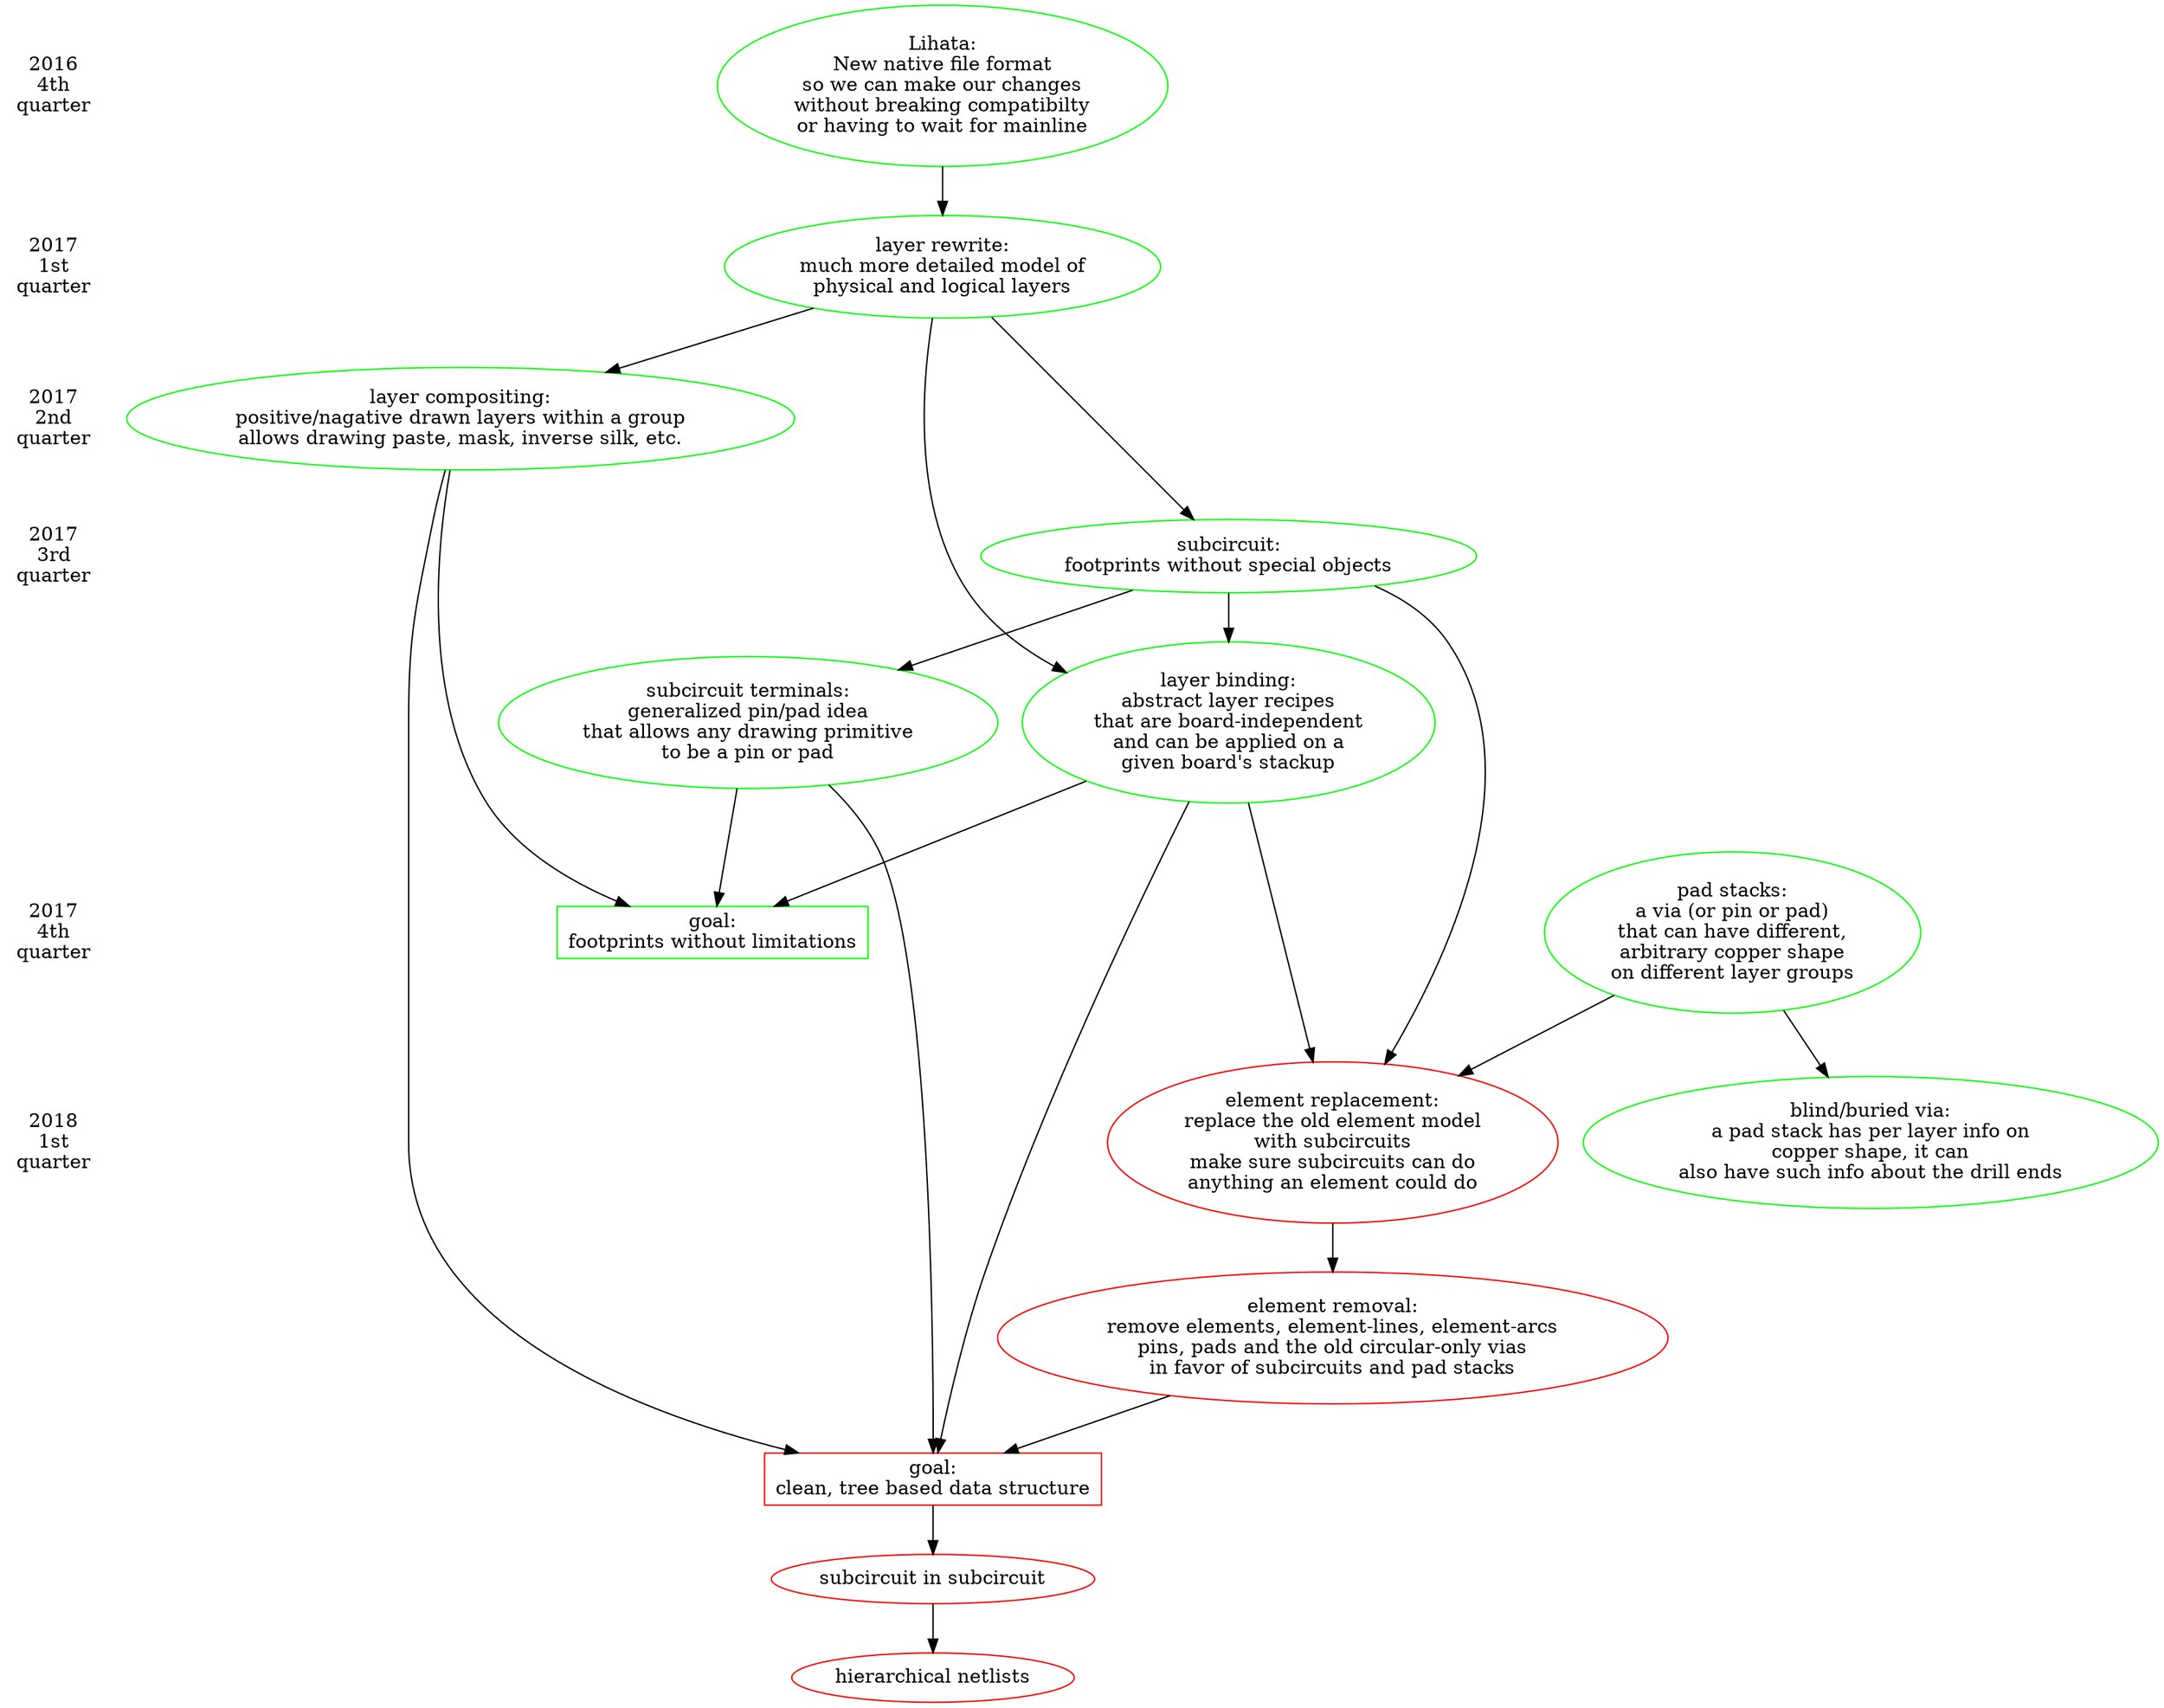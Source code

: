 digraph roadmap {
	"2016_4" [label="2016\n4th\nquarter" shape=plaintext]
	"2017_1" [label="2017\n1st\nquarter" shape=plaintext]
	"2017_2" [label="2017\n2nd\nquarter" shape=plaintext]
	"2017_3" [label="2017\n3rd\nquarter" shape=plaintext]
	"2017_3b" [label="" shape=plaintext]
	"2017_4" [label="2017\n4th\nquarter" shape=plaintext]
	"2018_1" [label="2018\n1st\nquarter" shape=plaintext]

	"2016_4" -> "2017_1" [style=invisible arrowhead=none]
	"2017_1" -> "2017_2" [style=invisible arrowhead=none]
	"2017_2" -> "2017_3" [style=invisible arrowhead=none]
	"2017_3" -> "2017_3b" [style=invisible arrowhead=none]
	"2017_3b" -> "2017_4" [style=invisible arrowhead=none]
	"2017_4" -> "2018_1" [style=invisible arrowhead=none]

	lihata [color=green label="Lihata:\nNew native file format\nso we can make our changes\nwithout breaking compatibilty\nor having to wait for mainline"]
	layer [color=green label="layer rewrite:\nmuch more detailed model of\nphysical and logical layers"]
	subcircuit [color=green label="subcircuit:\nfootprints without special objects"]
	binding [color=green label="layer binding:\nabstract layer recipes\nthat are board-independent\nand can be applied on a\ngiven board's stackup"]
	compositing [color=green label="layer compositing:\npositive/nagative drawn layers within a group\nallows drawing paste, mask, inverse silk, etc."]
	term [color=green label="subcircuit terminals:\ngeneralized pin/pad idea\nthat allows any drawing primitive\nto be a pin or pad"]
	elem_replace [color=red label="element replacement:\nreplace the old element model\nwith subcircuits\nmake sure subcircuits can do\nanything an element could do"]
	elem_remove [color=red label="element removal:\nremove elements, element-lines, element-arcs\npins, pads and the old circular-only vias\nin favor of subcircuits and pad stacks"]
	padstacks [color=green label="pad stacks:\na via (or pin or pad)\nthat can have different,\narbitrary copper shape\non different layer groups"]
	bbvia [color=green label="blind/buried via:\na pad stack has per layer info on\ncopper shape, it can\nalso have such info about the drill ends"]

	fp_nolimit [color=green shape=box label="goal:\nfootprints without limitations"]
	clean [color=red shape=box label="goal:\nclean, tree based data structure"]

	recur [color=red label="subcircuit in subcircuit"]
	hier [color=red label="hierarchical netlists"]

	{ rank=same; "2016_4" lihata}
	{ rank=same; "2017_1" layer}
	{ rank=same; "2017_2" compositing}
	{ rank=same; "2017_3" subcircuit}
	{ rank=same; "2017_3b" binding term}
	{ rank=same; "2017_4" padstacks}

	lihata -> layer
	layer -> subcircuit
	layer -> binding
	layer -> compositing
	subcircuit -> binding
	subcircuit -> term
	subcircuit -> elem_replace
	padstacks -> elem_replace
	padstacks -> bbvia
	binding -> elem_replace
	elem_replace -> elem_remove
	elem_remove -> clean


	compositing -> fp_nolimit
	binding -> fp_nolimit
	term -> fp_nolimit

	compositing -> clean
	binding -> clean
	term -> clean

	clean -> recur
	recur -> hier



}
